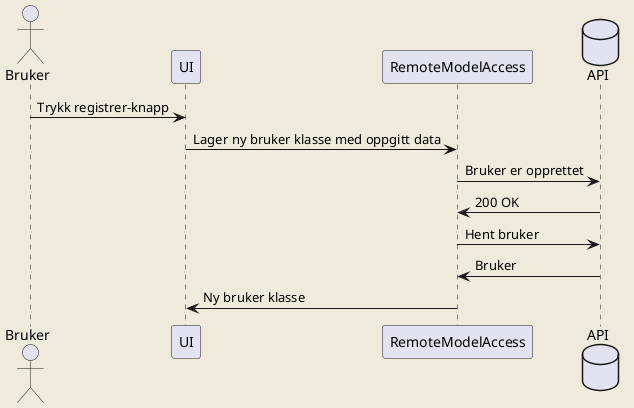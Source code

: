 @startuml requestsWhenSaving
skinparam backgroundColor #EEEBDC

actor Bruker
Bruker -> UI : Trykk registrer-knapp
UI -> RemoteModelAccess : Lager ny bruker klasse med oppgitt data
database API
RemoteModelAccess -> API : Bruker er opprettet
API -> RemoteModelAccess : 200 OK
RemoteModelAccess -> API : Hent bruker
API -> RemoteModelAccess : Bruker
RemoteModelAccess -> UI: Ny bruker klasse

@enduml
